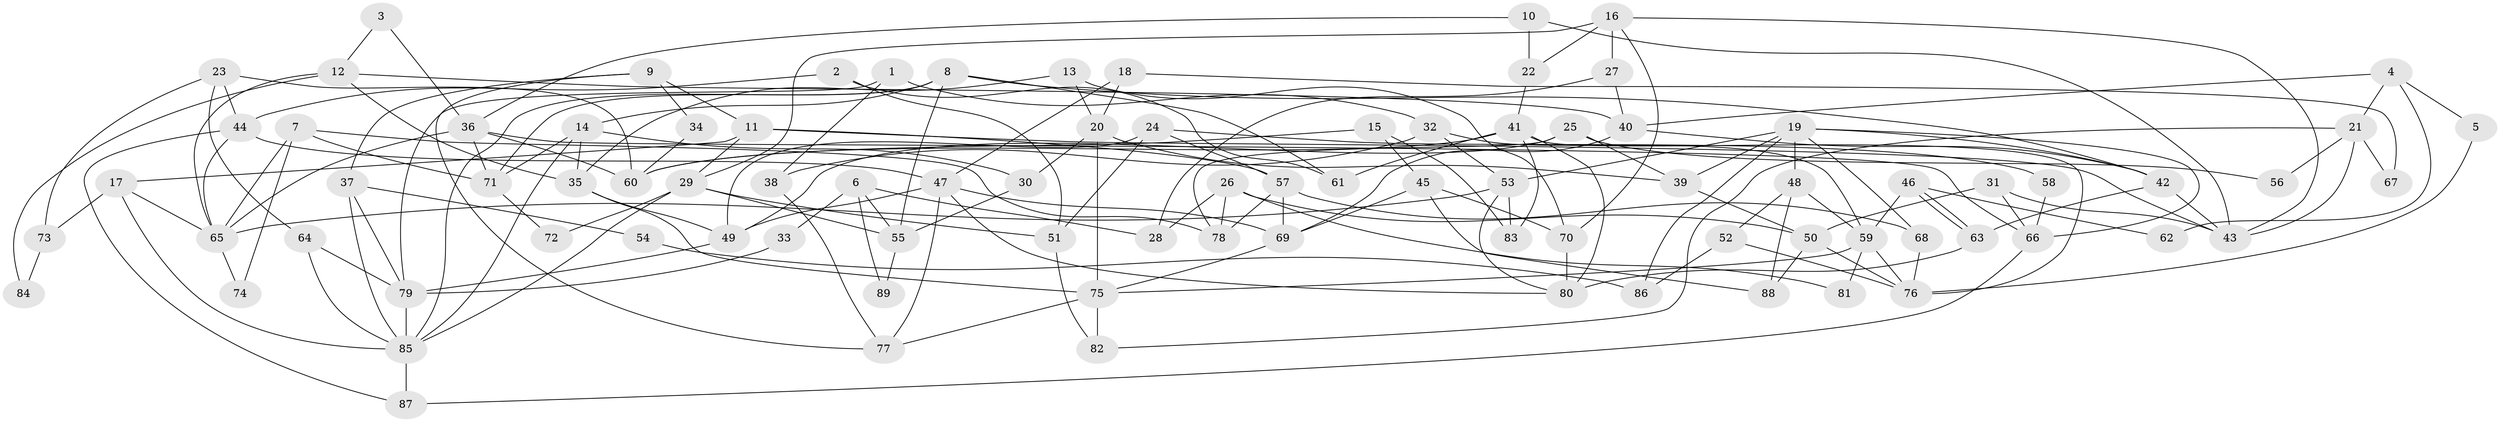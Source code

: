 // Generated by graph-tools (version 1.1) at 2025/01/03/09/25 03:01:58]
// undirected, 89 vertices, 178 edges
graph export_dot {
graph [start="1"]
  node [color=gray90,style=filled];
  1;
  2;
  3;
  4;
  5;
  6;
  7;
  8;
  9;
  10;
  11;
  12;
  13;
  14;
  15;
  16;
  17;
  18;
  19;
  20;
  21;
  22;
  23;
  24;
  25;
  26;
  27;
  28;
  29;
  30;
  31;
  32;
  33;
  34;
  35;
  36;
  37;
  38;
  39;
  40;
  41;
  42;
  43;
  44;
  45;
  46;
  47;
  48;
  49;
  50;
  51;
  52;
  53;
  54;
  55;
  56;
  57;
  58;
  59;
  60;
  61;
  62;
  63;
  64;
  65;
  66;
  67;
  68;
  69;
  70;
  71;
  72;
  73;
  74;
  75;
  76;
  77;
  78;
  79;
  80;
  81;
  82;
  83;
  84;
  85;
  86;
  87;
  88;
  89;
  1 -- 79;
  1 -- 38;
  1 -- 32;
  2 -- 61;
  2 -- 44;
  2 -- 51;
  3 -- 12;
  3 -- 36;
  4 -- 21;
  4 -- 40;
  4 -- 5;
  4 -- 62;
  5 -- 76;
  6 -- 28;
  6 -- 55;
  6 -- 33;
  6 -- 89;
  7 -- 71;
  7 -- 65;
  7 -- 74;
  7 -- 78;
  8 -- 85;
  8 -- 14;
  8 -- 42;
  8 -- 55;
  8 -- 61;
  8 -- 71;
  9 -- 77;
  9 -- 11;
  9 -- 34;
  9 -- 37;
  10 -- 43;
  10 -- 22;
  10 -- 36;
  11 -- 57;
  11 -- 43;
  11 -- 17;
  11 -- 29;
  12 -- 65;
  12 -- 35;
  12 -- 40;
  12 -- 84;
  13 -- 35;
  13 -- 20;
  13 -- 70;
  14 -- 85;
  14 -- 71;
  14 -- 30;
  14 -- 35;
  15 -- 45;
  15 -- 60;
  15 -- 83;
  16 -- 43;
  16 -- 29;
  16 -- 22;
  16 -- 27;
  16 -- 70;
  17 -- 85;
  17 -- 65;
  17 -- 73;
  18 -- 47;
  18 -- 20;
  18 -- 67;
  19 -- 68;
  19 -- 53;
  19 -- 39;
  19 -- 42;
  19 -- 48;
  19 -- 66;
  19 -- 86;
  20 -- 30;
  20 -- 75;
  20 -- 39;
  21 -- 82;
  21 -- 43;
  21 -- 56;
  21 -- 67;
  22 -- 41;
  23 -- 60;
  23 -- 44;
  23 -- 64;
  23 -- 73;
  24 -- 51;
  24 -- 57;
  24 -- 49;
  24 -- 58;
  25 -- 39;
  25 -- 49;
  25 -- 56;
  25 -- 78;
  26 -- 78;
  26 -- 50;
  26 -- 28;
  26 -- 81;
  27 -- 40;
  27 -- 28;
  29 -- 85;
  29 -- 51;
  29 -- 55;
  29 -- 72;
  30 -- 55;
  31 -- 50;
  31 -- 66;
  31 -- 43;
  32 -- 59;
  32 -- 38;
  32 -- 53;
  33 -- 79;
  34 -- 60;
  35 -- 49;
  35 -- 75;
  36 -- 65;
  36 -- 60;
  36 -- 66;
  36 -- 71;
  37 -- 79;
  37 -- 54;
  37 -- 85;
  38 -- 77;
  39 -- 50;
  40 -- 42;
  40 -- 69;
  41 -- 80;
  41 -- 83;
  41 -- 60;
  41 -- 61;
  41 -- 76;
  42 -- 43;
  42 -- 63;
  44 -- 47;
  44 -- 65;
  44 -- 87;
  45 -- 70;
  45 -- 69;
  45 -- 88;
  46 -- 59;
  46 -- 63;
  46 -- 63;
  46 -- 62;
  47 -- 49;
  47 -- 80;
  47 -- 69;
  47 -- 77;
  48 -- 88;
  48 -- 52;
  48 -- 59;
  49 -- 79;
  50 -- 76;
  50 -- 88;
  51 -- 82;
  52 -- 76;
  52 -- 86;
  53 -- 80;
  53 -- 65;
  53 -- 83;
  54 -- 86;
  55 -- 89;
  57 -- 78;
  57 -- 69;
  57 -- 68;
  58 -- 66;
  59 -- 75;
  59 -- 76;
  59 -- 81;
  63 -- 80;
  64 -- 85;
  64 -- 79;
  65 -- 74;
  66 -- 87;
  68 -- 76;
  69 -- 75;
  70 -- 80;
  71 -- 72;
  73 -- 84;
  75 -- 77;
  75 -- 82;
  79 -- 85;
  85 -- 87;
}
